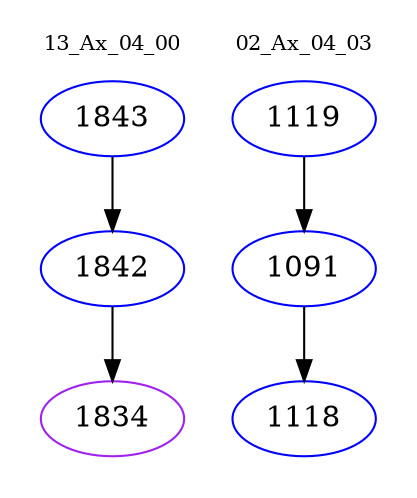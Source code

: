 digraph{
subgraph cluster_0 {
color = white
label = "13_Ax_04_00";
fontsize=10;
T0_1843 [label="1843", color="blue"]
T0_1843 -> T0_1842 [color="black"]
T0_1842 [label="1842", color="blue"]
T0_1842 -> T0_1834 [color="black"]
T0_1834 [label="1834", color="purple"]
}
subgraph cluster_1 {
color = white
label = "02_Ax_04_03";
fontsize=10;
T1_1119 [label="1119", color="blue"]
T1_1119 -> T1_1091 [color="black"]
T1_1091 [label="1091", color="blue"]
T1_1091 -> T1_1118 [color="black"]
T1_1118 [label="1118", color="blue"]
}
}
